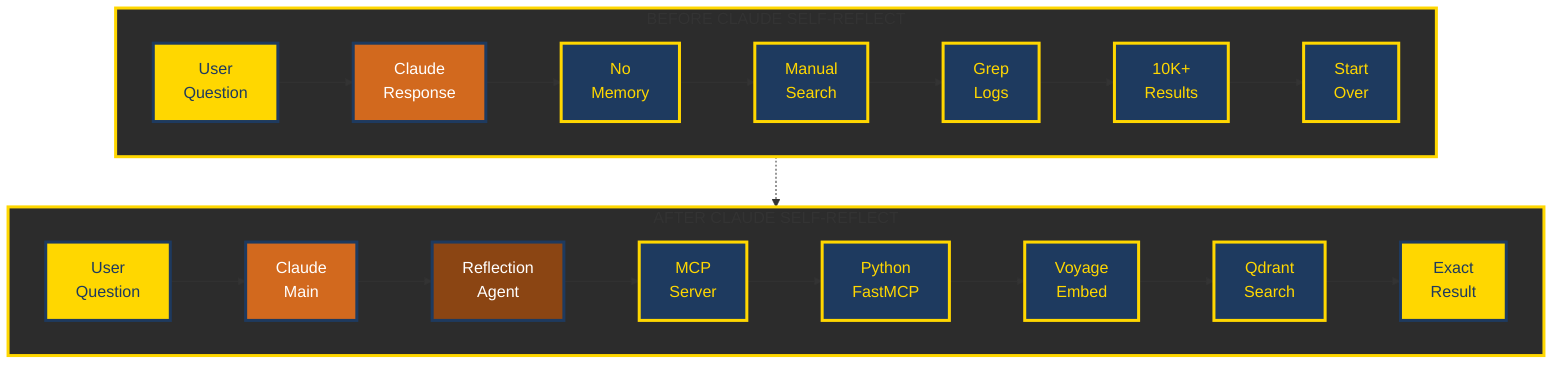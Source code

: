 flowchart TB
    subgraph Before["BEFORE CLAUDE SELF-REFLECT"]
        A1[User<br/>Question] --> B1[Claude<br/>Response]
        B1 --> C1[No<br/>Memory]
        C1 --> D1[Manual<br/>Search]
        D1 --> E1[Grep<br/>Logs]
        E1 --> F1[10K+<br/>Results]
        F1 --> G1[Start<br/>Over]
    end
    
    Before -.->|" "| After
    
    subgraph After["AFTER CLAUDE SELF-REFLECT"]
        A2[User<br/>Question] --> B2[Claude<br/>Main]
        B2 --> C2[Reflection<br/>Agent]
        C2 --> D2[MCP<br/>Server]
        D2 --> E2[Python<br/>FastMCP]
        E2 --> F2[Voyage<br/>Embed]
        F2 --> G2[Qdrant<br/>Search]
        G2 --> H2[Exact<br/>Result]
    end
    
    classDef userStyle fill:#FFD700,stroke:#1e3a5f,stroke-width:3px,color:#1e3a5f
    classDef claudeStyle fill:#D2691E,stroke:#1e3a5f,stroke-width:3px,color:#fff
    classDef agentStyle fill:#8B4513,stroke:#1e3a5f,stroke-width:3px,color:#fff
    classDef problemStyle fill:#1e3a5f,stroke:#FFD700,stroke-width:3px,color:#FFD700
    classDef techStyle fill:#1e3a5f,stroke:#FFD700,stroke-width:3px,color:#FFD700
    classDef successStyle fill:#FFD700,stroke:#1e3a5f,stroke-width:3px,color:#1e3a5f
    
    class A1,A2 userStyle
    class B1,B2 claudeStyle
    class C2 agentStyle
    class C1,D1,E1,F1,G1 problemStyle
    class D2,E2,F2,G2 techStyle
    class H2 successStyle
    
    style Before fill:#2c2c2c,stroke:#FFD700,stroke-width:3px
    style After fill:#2c2c2c,stroke:#FFD700,stroke-width:3px